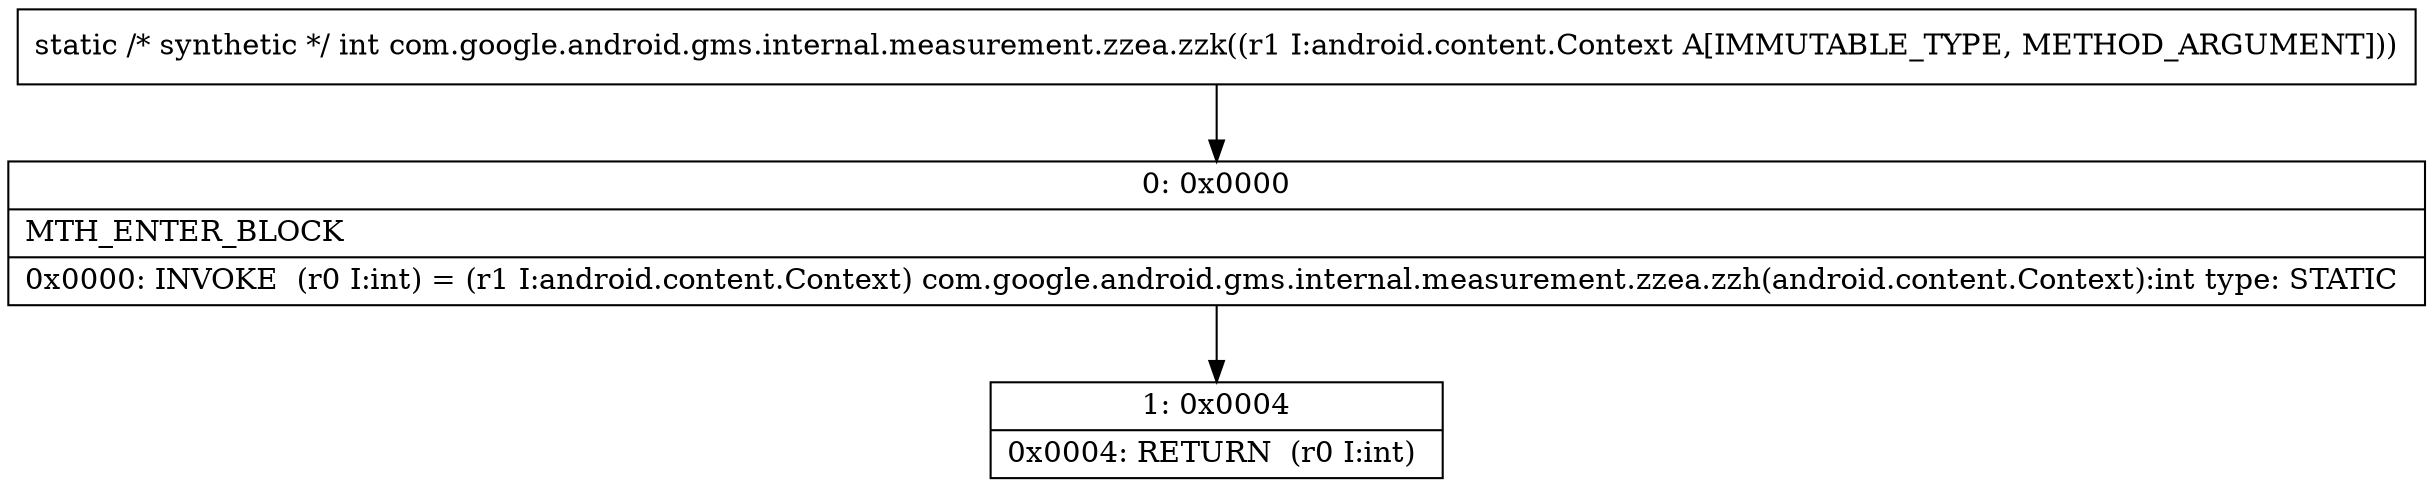 digraph "CFG forcom.google.android.gms.internal.measurement.zzea.zzk(Landroid\/content\/Context;)I" {
Node_0 [shape=record,label="{0\:\ 0x0000|MTH_ENTER_BLOCK\l|0x0000: INVOKE  (r0 I:int) = (r1 I:android.content.Context) com.google.android.gms.internal.measurement.zzea.zzh(android.content.Context):int type: STATIC \l}"];
Node_1 [shape=record,label="{1\:\ 0x0004|0x0004: RETURN  (r0 I:int) \l}"];
MethodNode[shape=record,label="{static \/* synthetic *\/ int com.google.android.gms.internal.measurement.zzea.zzk((r1 I:android.content.Context A[IMMUTABLE_TYPE, METHOD_ARGUMENT])) }"];
MethodNode -> Node_0;
Node_0 -> Node_1;
}

